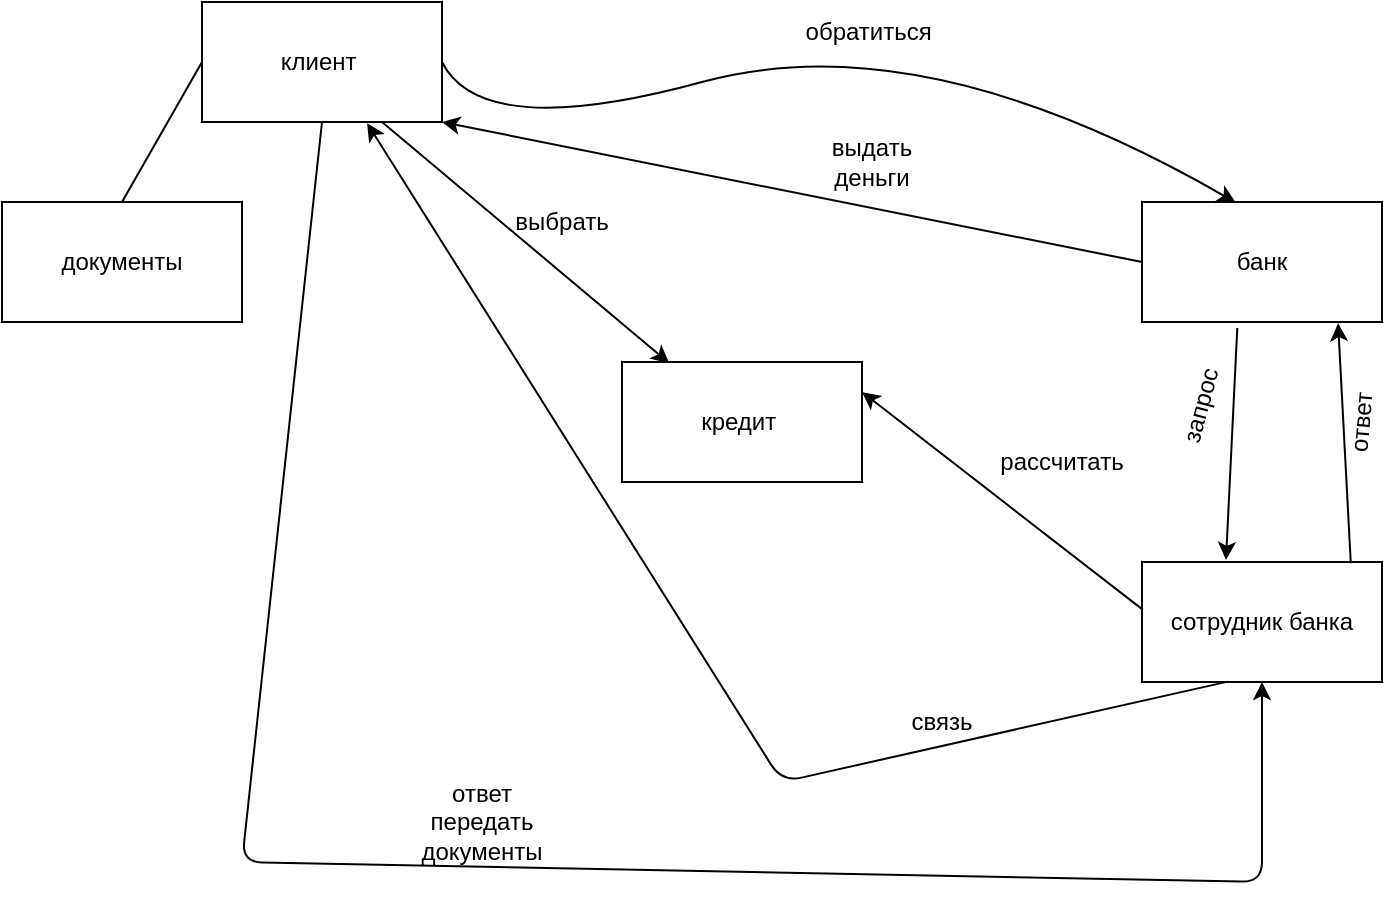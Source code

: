 <mxfile version="12.9.12"><diagram id="j7hgl6NnMzXUtvzmRzrh" name="Page-1"><mxGraphModel dx="1038" dy="548" grid="1" gridSize="10" guides="1" tooltips="1" connect="1" arrows="1" fold="1" page="1" pageScale="1" pageWidth="827" pageHeight="1169" math="0" shadow="0"><root><mxCell id="0"/><mxCell id="1" parent="0"/><mxCell id="Y6YDOd9CNWej8qw569xz-1" value="клиент&amp;nbsp;" style="rounded=0;whiteSpace=wrap;html=1;" parent="1" vertex="1"><mxGeometry x="130" y="60" width="120" height="60" as="geometry"/></mxCell><mxCell id="Y6YDOd9CNWej8qw569xz-2" value="банк" style="rounded=0;whiteSpace=wrap;html=1;" parent="1" vertex="1"><mxGeometry x="600" y="160" width="120" height="60" as="geometry"/></mxCell><mxCell id="Y6YDOd9CNWej8qw569xz-4" value="кредит&amp;nbsp;" style="rounded=0;whiteSpace=wrap;html=1;" parent="1" vertex="1"><mxGeometry x="340" y="240" width="120" height="60" as="geometry"/></mxCell><mxCell id="Y6YDOd9CNWej8qw569xz-5" value="сотрудник банка" style="rounded=0;whiteSpace=wrap;html=1;" parent="1" vertex="1"><mxGeometry x="600" y="340" width="120" height="60" as="geometry"/></mxCell><mxCell id="Y6YDOd9CNWej8qw569xz-6" value="документы" style="rounded=0;whiteSpace=wrap;html=1;" parent="1" vertex="1"><mxGeometry x="30" y="160" width="120" height="60" as="geometry"/></mxCell><mxCell id="Y6YDOd9CNWej8qw569xz-7" value="" style="curved=1;endArrow=classic;html=1;entryX=0.39;entryY=0.003;entryDx=0;entryDy=0;entryPerimeter=0;exitX=1;exitY=0.5;exitDx=0;exitDy=0;" parent="1" source="Y6YDOd9CNWej8qw569xz-1" target="Y6YDOd9CNWej8qw569xz-2" edge="1"><mxGeometry width="50" height="50" relative="1" as="geometry"><mxPoint x="310" y="140" as="sourcePoint"/><mxPoint x="360" y="90" as="targetPoint"/><Array as="points"><mxPoint x="270" y="130"/><mxPoint x="490" y="70"/></Array></mxGeometry></mxCell><mxCell id="Y6YDOd9CNWej8qw569xz-8" value="обратиться&amp;nbsp;" style="text;html=1;strokeColor=none;fillColor=none;align=center;verticalAlign=middle;whiteSpace=wrap;rounded=0;" parent="1" vertex="1"><mxGeometry x="395" y="70" width="140" height="10" as="geometry"/></mxCell><mxCell id="Y6YDOd9CNWej8qw569xz-12" value="" style="endArrow=classic;html=1;exitX=0.003;exitY=0.397;exitDx=0;exitDy=0;exitPerimeter=0;entryX=1;entryY=0.25;entryDx=0;entryDy=0;" parent="1" source="Y6YDOd9CNWej8qw569xz-5" target="Y6YDOd9CNWej8qw569xz-4" edge="1"><mxGeometry width="50" height="50" relative="1" as="geometry"><mxPoint x="530" y="450" as="sourcePoint"/><mxPoint x="580" y="400" as="targetPoint"/></mxGeometry></mxCell><mxCell id="Y6YDOd9CNWej8qw569xz-13" value="рассчитать" style="text;html=1;strokeColor=none;fillColor=none;align=center;verticalAlign=middle;whiteSpace=wrap;rounded=0;" parent="1" vertex="1"><mxGeometry x="540" y="280" width="40" height="20" as="geometry"/></mxCell><mxCell id="Y6YDOd9CNWej8qw569xz-20" value="ответ&lt;br&gt;передать&lt;br&gt;документы" style="text;html=1;strokeColor=none;fillColor=none;align=center;verticalAlign=middle;whiteSpace=wrap;rounded=0;" parent="1" vertex="1"><mxGeometry x="250" y="460" width="40" height="20" as="geometry"/></mxCell><mxCell id="Y6YDOd9CNWej8qw569xz-25" value="" style="endArrow=classic;html=1;entryX=0.197;entryY=0.01;entryDx=0;entryDy=0;entryPerimeter=0;exitX=0.75;exitY=1;exitDx=0;exitDy=0;" parent="1" source="Y6YDOd9CNWej8qw569xz-1" target="Y6YDOd9CNWej8qw569xz-4" edge="1"><mxGeometry width="50" height="50" relative="1" as="geometry"><mxPoint x="300" y="200" as="sourcePoint"/><mxPoint x="350" y="150" as="targetPoint"/></mxGeometry></mxCell><mxCell id="Y6YDOd9CNWej8qw569xz-27" value="выбрать" style="text;html=1;strokeColor=none;fillColor=none;align=center;verticalAlign=middle;whiteSpace=wrap;rounded=0;" parent="1" vertex="1"><mxGeometry x="290" y="170" width="40" as="geometry"/></mxCell><mxCell id="Y6YDOd9CNWej8qw569xz-30" value="" style="endArrow=classic;html=1;entryX=1;entryY=1;entryDx=0;entryDy=0;exitX=0;exitY=0.5;exitDx=0;exitDy=0;" parent="1" source="Y6YDOd9CNWej8qw569xz-2" target="Y6YDOd9CNWej8qw569xz-1" edge="1"><mxGeometry width="50" height="50" relative="1" as="geometry"><mxPoint x="560" y="220" as="sourcePoint"/><mxPoint x="610" y="170" as="targetPoint"/></mxGeometry></mxCell><mxCell id="Y6YDOd9CNWej8qw569xz-31" value="выдать деньги" style="text;html=1;strokeColor=none;fillColor=none;align=center;verticalAlign=middle;whiteSpace=wrap;rounded=0;" parent="1" vertex="1"><mxGeometry x="440" y="120" width="50" height="40" as="geometry"/></mxCell><mxCell id="4VNoVmAgyySCgDMK8TUD-1" value="" style="endArrow=none;html=1;entryX=0;entryY=0.5;entryDx=0;entryDy=0;exitX=0.5;exitY=0;exitDx=0;exitDy=0;" edge="1" parent="1" source="Y6YDOd9CNWej8qw569xz-6" target="Y6YDOd9CNWej8qw569xz-1"><mxGeometry width="50" height="50" relative="1" as="geometry"><mxPoint x="30" y="140" as="sourcePoint"/><mxPoint x="120" y="90" as="targetPoint"/></mxGeometry></mxCell><mxCell id="4VNoVmAgyySCgDMK8TUD-2" value="" style="endArrow=classic;html=1;entryX=0.817;entryY=1.01;entryDx=0;entryDy=0;entryPerimeter=0;exitX=0.87;exitY=0.01;exitDx=0;exitDy=0;exitPerimeter=0;" edge="1" parent="1" source="Y6YDOd9CNWej8qw569xz-5" target="Y6YDOd9CNWej8qw569xz-2"><mxGeometry width="50" height="50" relative="1" as="geometry"><mxPoint x="670" y="360" as="sourcePoint"/><mxPoint x="720" y="310" as="targetPoint"/></mxGeometry></mxCell><mxCell id="4VNoVmAgyySCgDMK8TUD-3" value="" style="endArrow=classic;html=1;entryX=0.35;entryY=-0.017;entryDx=0;entryDy=0;entryPerimeter=0;exitX=0.397;exitY=1.05;exitDx=0;exitDy=0;exitPerimeter=0;" edge="1" parent="1" source="Y6YDOd9CNWej8qw569xz-2" target="Y6YDOd9CNWej8qw569xz-5"><mxGeometry width="50" height="50" relative="1" as="geometry"><mxPoint x="570" y="280" as="sourcePoint"/><mxPoint x="620" y="230" as="targetPoint"/></mxGeometry></mxCell><mxCell id="4VNoVmAgyySCgDMK8TUD-4" value="запрос&amp;nbsp;" style="text;html=1;strokeColor=none;fillColor=none;align=center;verticalAlign=middle;whiteSpace=wrap;rounded=0;rotation=-75;" vertex="1" parent="1"><mxGeometry x="610" y="250" width="40" height="20" as="geometry"/></mxCell><mxCell id="4VNoVmAgyySCgDMK8TUD-5" value="ответ" style="text;html=1;strokeColor=none;fillColor=none;align=center;verticalAlign=middle;whiteSpace=wrap;rounded=0;rotation=-85;" vertex="1" parent="1"><mxGeometry x="690" y="260" width="40" height="20" as="geometry"/></mxCell><mxCell id="4VNoVmAgyySCgDMK8TUD-6" value="" style="endArrow=classic;html=1;exitX=0.5;exitY=1;exitDx=0;exitDy=0;entryX=0.5;entryY=1;entryDx=0;entryDy=0;" edge="1" parent="1" source="Y6YDOd9CNWej8qw569xz-1" target="Y6YDOd9CNWej8qw569xz-5"><mxGeometry width="50" height="50" relative="1" as="geometry"><mxPoint x="190" y="380" as="sourcePoint"/><mxPoint x="600" y="470" as="targetPoint"/><Array as="points"><mxPoint x="150" y="490"/><mxPoint x="660" y="500"/></Array></mxGeometry></mxCell><mxCell id="4VNoVmAgyySCgDMK8TUD-7" value="" style="endArrow=classic;html=1;entryX=0.688;entryY=1.01;entryDx=0;entryDy=0;entryPerimeter=0;exitX=0.358;exitY=0.997;exitDx=0;exitDy=0;exitPerimeter=0;" edge="1" parent="1" source="Y6YDOd9CNWej8qw569xz-5" target="Y6YDOd9CNWej8qw569xz-1"><mxGeometry width="50" height="50" relative="1" as="geometry"><mxPoint x="180" y="260" as="sourcePoint"/><mxPoint x="230" y="210" as="targetPoint"/><Array as="points"><mxPoint x="420" y="450"/></Array></mxGeometry></mxCell><mxCell id="4VNoVmAgyySCgDMK8TUD-8" value="связь" style="text;html=1;strokeColor=none;fillColor=none;align=center;verticalAlign=middle;whiteSpace=wrap;rounded=0;" vertex="1" parent="1"><mxGeometry x="480" y="410" width="40" height="20" as="geometry"/></mxCell></root></mxGraphModel></diagram></mxfile>